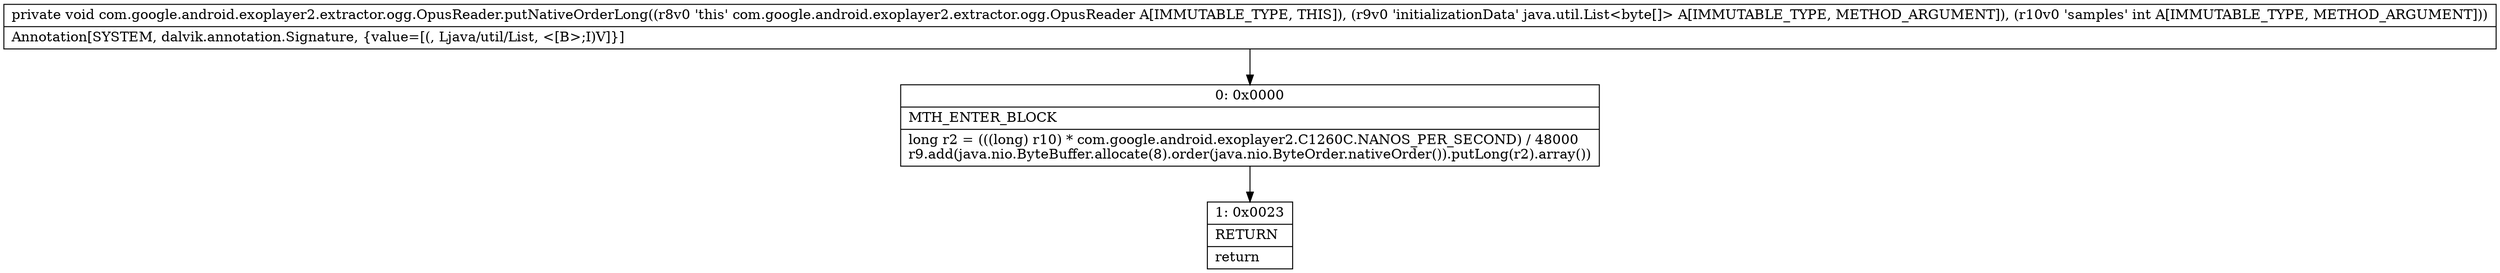 digraph "CFG forcom.google.android.exoplayer2.extractor.ogg.OpusReader.putNativeOrderLong(Ljava\/util\/List;I)V" {
Node_0 [shape=record,label="{0\:\ 0x0000|MTH_ENTER_BLOCK\l|long r2 = (((long) r10) * com.google.android.exoplayer2.C1260C.NANOS_PER_SECOND) \/ 48000\lr9.add(java.nio.ByteBuffer.allocate(8).order(java.nio.ByteOrder.nativeOrder()).putLong(r2).array())\l}"];
Node_1 [shape=record,label="{1\:\ 0x0023|RETURN\l|return\l}"];
MethodNode[shape=record,label="{private void com.google.android.exoplayer2.extractor.ogg.OpusReader.putNativeOrderLong((r8v0 'this' com.google.android.exoplayer2.extractor.ogg.OpusReader A[IMMUTABLE_TYPE, THIS]), (r9v0 'initializationData' java.util.List\<byte[]\> A[IMMUTABLE_TYPE, METHOD_ARGUMENT]), (r10v0 'samples' int A[IMMUTABLE_TYPE, METHOD_ARGUMENT]))  | Annotation[SYSTEM, dalvik.annotation.Signature, \{value=[(, Ljava\/util\/List, \<[B\>;I)V]\}]\l}"];
MethodNode -> Node_0;
Node_0 -> Node_1;
}

